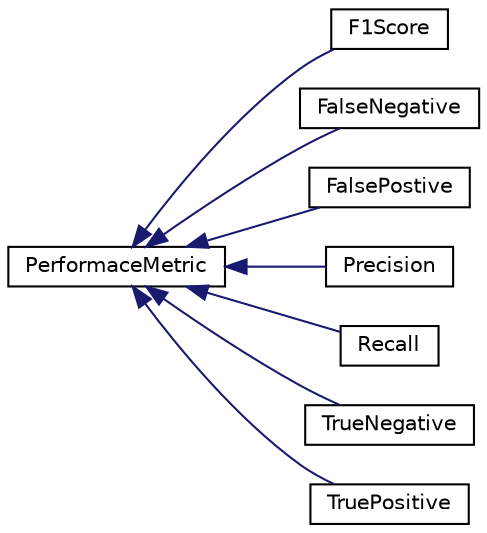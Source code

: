 digraph "Graphical Class Hierarchy"
{
  edge [fontname="Helvetica",fontsize="10",labelfontname="Helvetica",labelfontsize="10"];
  node [fontname="Helvetica",fontsize="10",shape=record];
  rankdir="LR";
  Node0 [label="PerformaceMetric",height=0.2,width=0.4,color="black", fillcolor="white", style="filled",URL="$structPerformaceMetric.html"];
  Node0 -> Node1 [dir="back",color="midnightblue",fontsize="10",style="solid",fontname="Helvetica"];
  Node1 [label="F1Score",height=0.2,width=0.4,color="black", fillcolor="white", style="filled",URL="$structF1Score.html"];
  Node0 -> Node2 [dir="back",color="midnightblue",fontsize="10",style="solid",fontname="Helvetica"];
  Node2 [label="FalseNegative",height=0.2,width=0.4,color="black", fillcolor="white", style="filled",URL="$structFalseNegative.html"];
  Node0 -> Node3 [dir="back",color="midnightblue",fontsize="10",style="solid",fontname="Helvetica"];
  Node3 [label="FalsePostive",height=0.2,width=0.4,color="black", fillcolor="white", style="filled",URL="$structFalsePostive.html"];
  Node0 -> Node4 [dir="back",color="midnightblue",fontsize="10",style="solid",fontname="Helvetica"];
  Node4 [label="Precision",height=0.2,width=0.4,color="black", fillcolor="white", style="filled",URL="$structPrecision.html"];
  Node0 -> Node5 [dir="back",color="midnightblue",fontsize="10",style="solid",fontname="Helvetica"];
  Node5 [label="Recall",height=0.2,width=0.4,color="black", fillcolor="white", style="filled",URL="$structRecall.html"];
  Node0 -> Node6 [dir="back",color="midnightblue",fontsize="10",style="solid",fontname="Helvetica"];
  Node6 [label="TrueNegative",height=0.2,width=0.4,color="black", fillcolor="white", style="filled",URL="$structTrueNegative.html"];
  Node0 -> Node7 [dir="back",color="midnightblue",fontsize="10",style="solid",fontname="Helvetica"];
  Node7 [label="TruePositive",height=0.2,width=0.4,color="black", fillcolor="white", style="filled",URL="$structTruePositive.html"];
}
